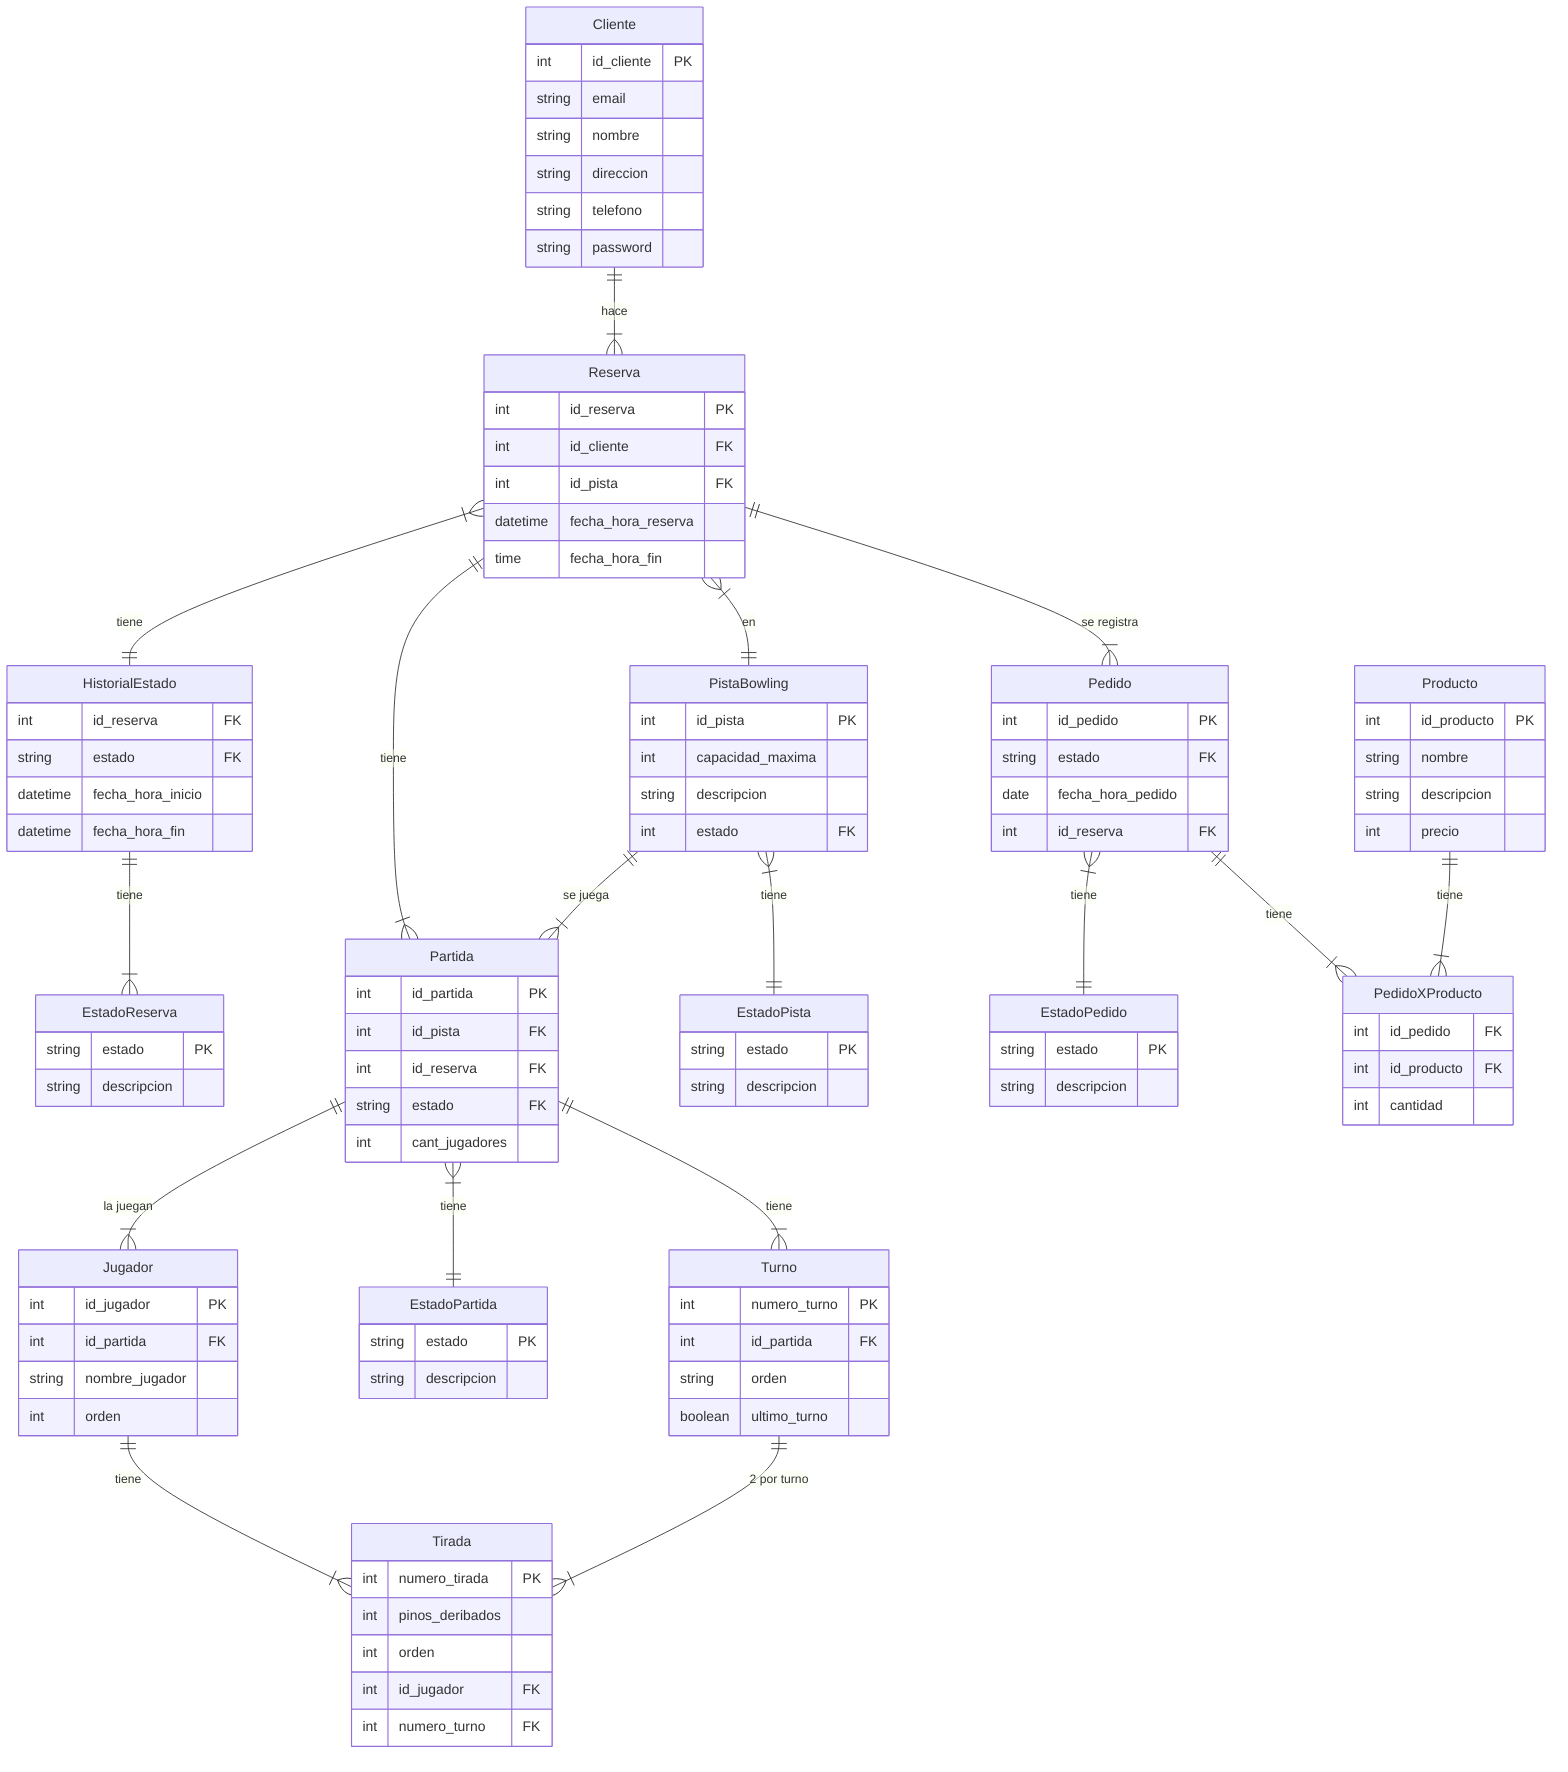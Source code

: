 erDiagram

    
    Cliente {
        int id_cliente PK
        string email
        string nombre
        string direccion
        string telefono
        string password
    }
    
    Reserva {
        int id_reserva PK
        int id_cliente FK
        int id_pista FK
        datetime fecha_hora_reserva
        time fecha_hora_fin
    }

    EstadoReserva {
        string estado PK
        string descripcion
    }

    Jugador {
        int id_jugador PK
        int id_partida FK
        string nombre_jugador
        int orden
    }

    Partida {
        int id_partida PK
        int id_pista FK
        int id_reserva FK
        string estado FK
        int cant_jugadores
    }

    EstadoPartida {
        string estado PK
        string descripcion
    }

    Turno {
        int numero_turno PK
        int id_partida FK
        string orden
        boolean ultimo_turno
    }
    Tirada {
        int numero_tirada PK
        int pinos_deribados
        int orden
        int id_jugador FK
        int numero_turno FK
    }

    PistaBowling {
        int id_pista PK
        int capacidad_maxima
        string descripcion
        int estado FK
    }

    EstadoPista {
        string estado PK
        string descripcion
    }

    Pedido {
        int id_pedido PK
        string estado FK
        date fecha_hora_pedido
        int id_reserva FK
    }
    EstadoPedido {
        string estado PK
        string descripcion
    }
    
    PedidoXProducto {
        int id_pedido FK
        int id_producto FK
        int cantidad
    }

    Producto {
        int id_producto PK
        string nombre
        string descripcion
        int precio
    }
    HistorialEstado {
        int id_reserva FK
        string estado FK
        datetime fecha_hora_inicio
        datetime fecha_hora_fin
    }

    
    
    
    
    
    
    
    
    

    %% Relaciones
    Cliente||--|{Reserva : hace

    Pedido}|--||EstadoPedido : tiene

    Pedido||--|{PedidoXProducto : tiene

    Producto||--|{PedidoXProducto : tiene


    Reserva}|--||HistorialEstado : tiene
    HistorialEstado||--|{EstadoReserva : tiene

    Reserva}|--||PistaBowling : en

    Reserva||--|{Partida : tiene

    PistaBowling||--|{Partida : "se juega"

    PistaBowling}|--||EstadoPista : tiene

    

    Partida}|--||EstadoPartida : tiene

    

    Jugador||--|{Tirada : tiene

    Turno||--|{Tirada : " 2 por turno"

    Partida||--|{Turno : tiene

    
    

   

    Partida||--|{Jugador : " la juegan"


    

    Reserva||--|{Pedido : "se registra"